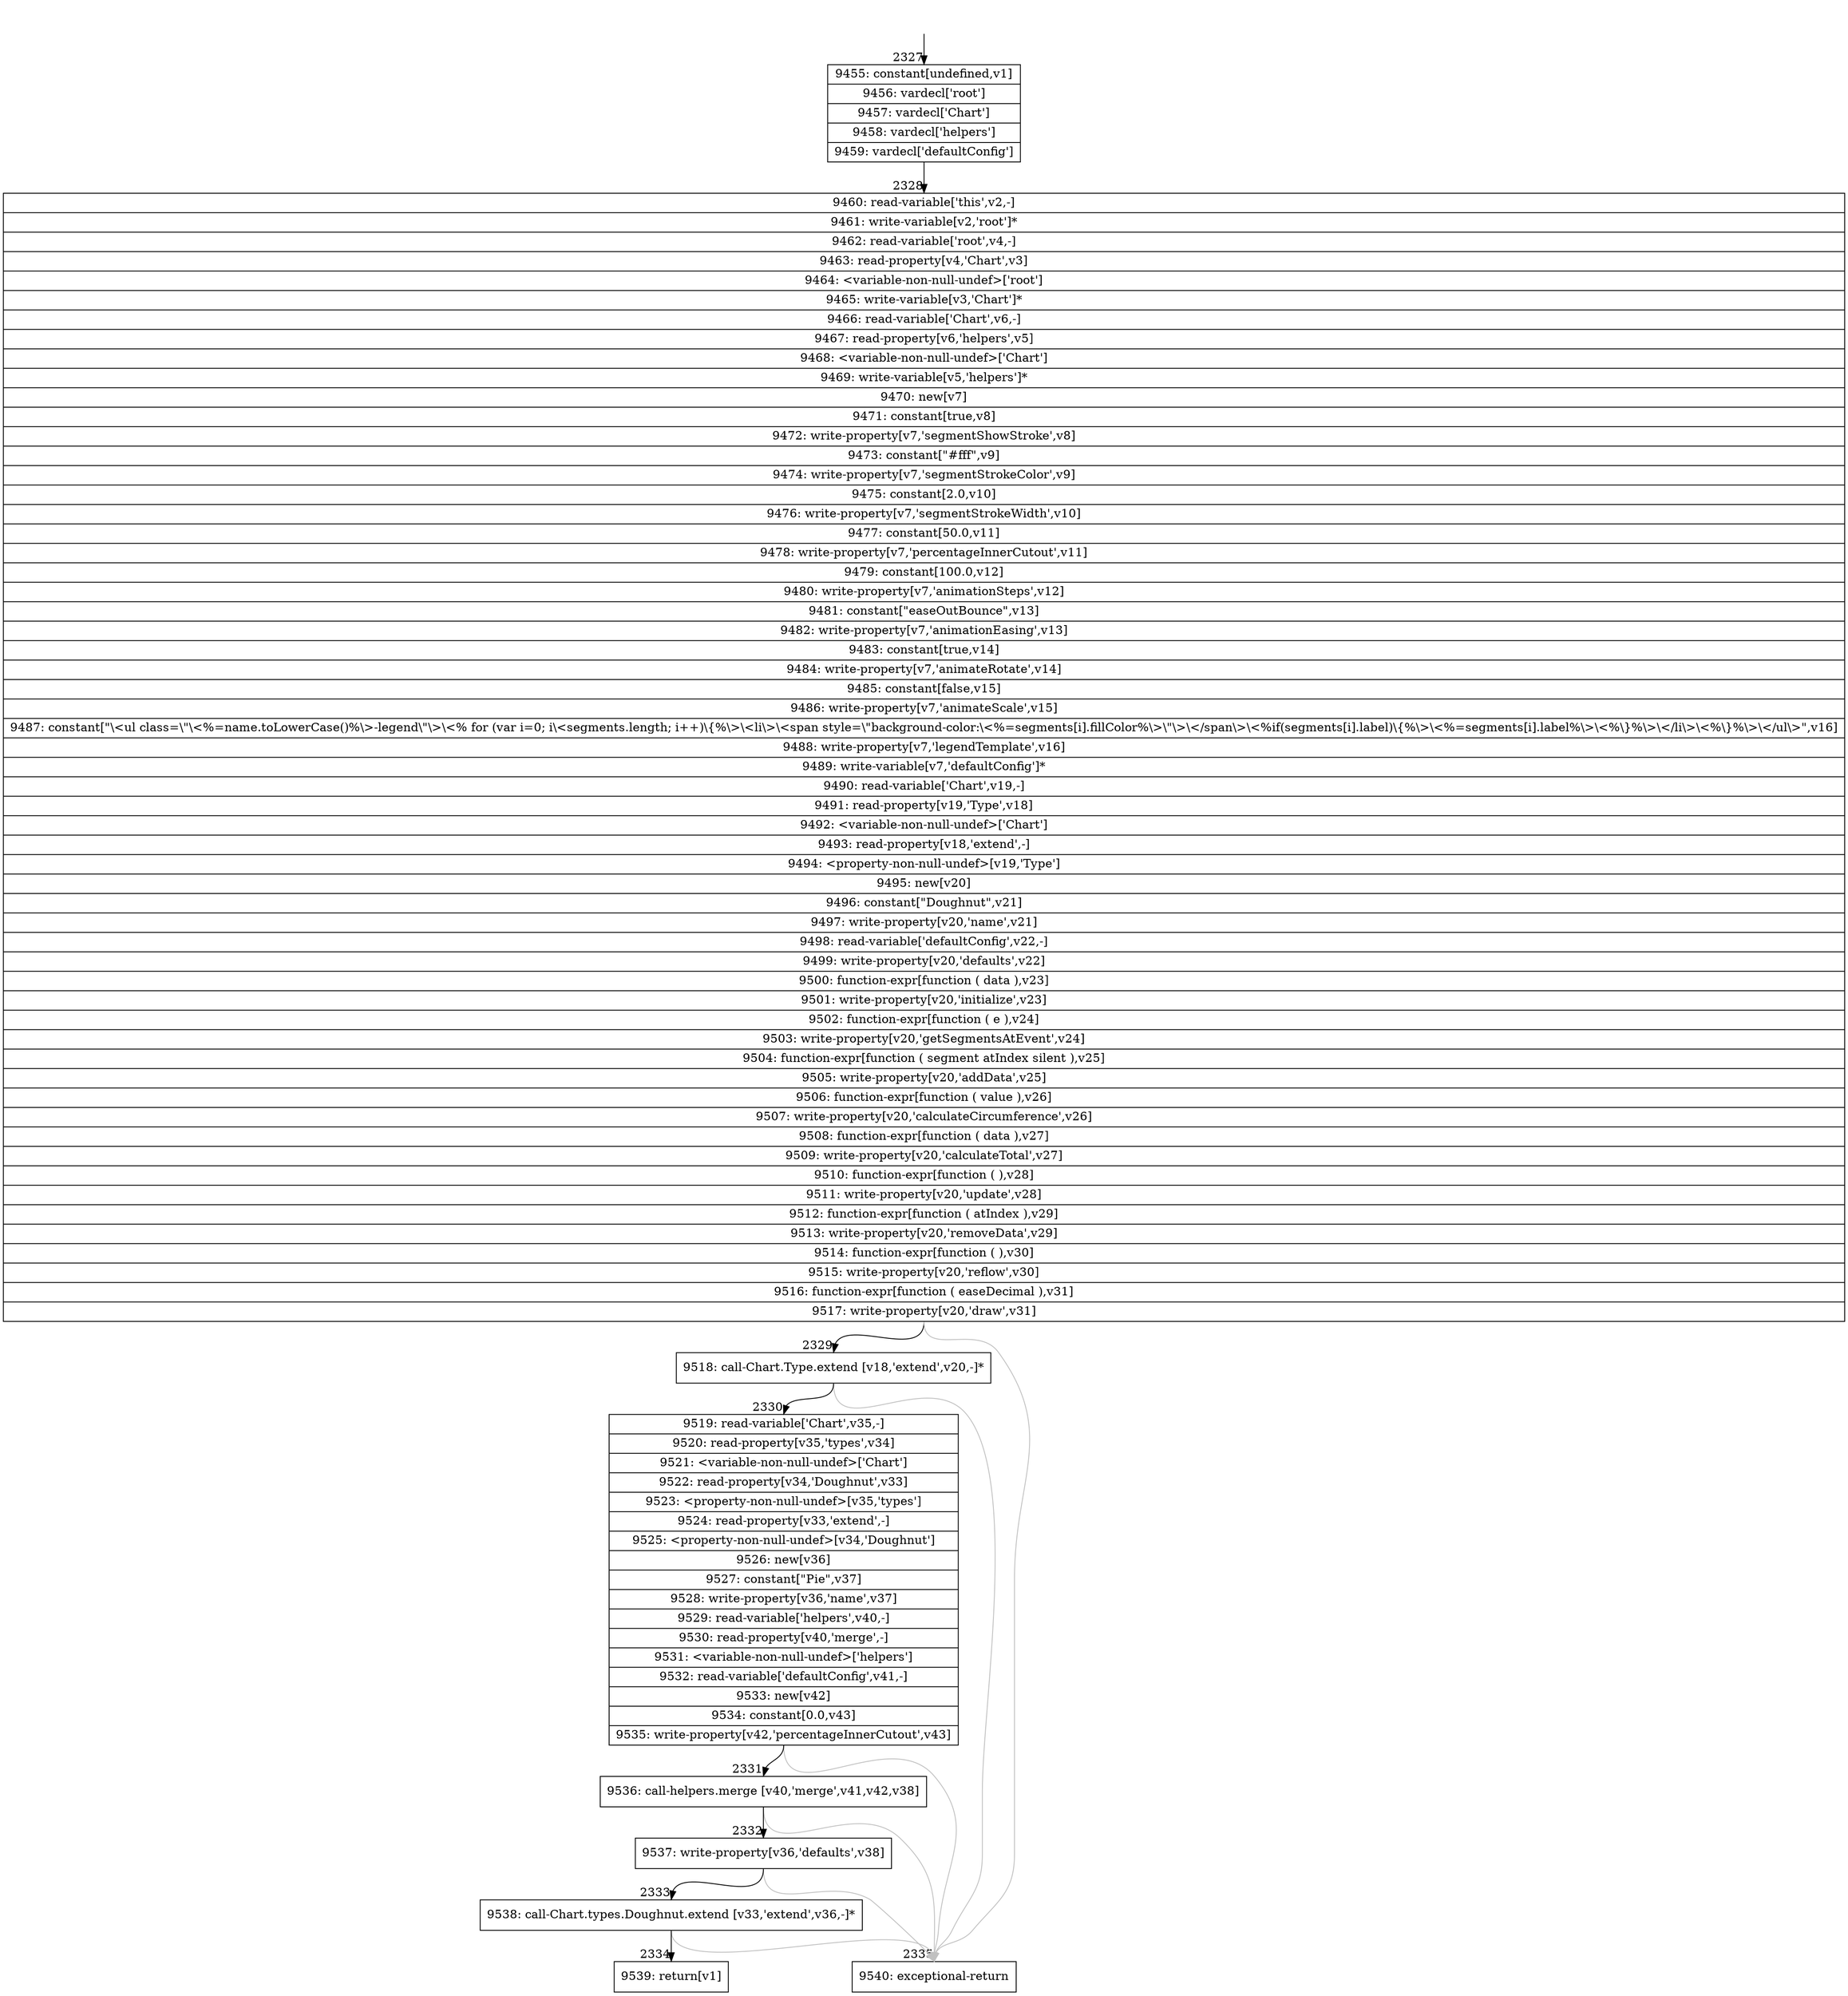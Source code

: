 digraph {
rankdir="TD"
BB_entry196[shape=none,label=""];
BB_entry196 -> BB2327 [tailport=s, headport=n, headlabel="    2327"]
BB2327 [shape=record label="{9455: constant[undefined,v1]|9456: vardecl['root']|9457: vardecl['Chart']|9458: vardecl['helpers']|9459: vardecl['defaultConfig']}" ] 
BB2327 -> BB2328 [tailport=s, headport=n, headlabel="      2328"]
BB2328 [shape=record label="{9460: read-variable['this',v2,-]|9461: write-variable[v2,'root']*|9462: read-variable['root',v4,-]|9463: read-property[v4,'Chart',v3]|9464: \<variable-non-null-undef\>['root']|9465: write-variable[v3,'Chart']*|9466: read-variable['Chart',v6,-]|9467: read-property[v6,'helpers',v5]|9468: \<variable-non-null-undef\>['Chart']|9469: write-variable[v5,'helpers']*|9470: new[v7]|9471: constant[true,v8]|9472: write-property[v7,'segmentShowStroke',v8]|9473: constant[\"#fff\",v9]|9474: write-property[v7,'segmentStrokeColor',v9]|9475: constant[2.0,v10]|9476: write-property[v7,'segmentStrokeWidth',v10]|9477: constant[50.0,v11]|9478: write-property[v7,'percentageInnerCutout',v11]|9479: constant[100.0,v12]|9480: write-property[v7,'animationSteps',v12]|9481: constant[\"easeOutBounce\",v13]|9482: write-property[v7,'animationEasing',v13]|9483: constant[true,v14]|9484: write-property[v7,'animateRotate',v14]|9485: constant[false,v15]|9486: write-property[v7,'animateScale',v15]|9487: constant[\"\\\<ul class=\\\"\\\<%=name.toLowerCase()%\\\>-legend\\\"\\\>\\\<% for (var i=0; i\\\<segments.length; i++)\\\{%\\\>\\\<li\\\>\\\<span style=\\\"background-color:\\\<%=segments[i].fillColor%\\\>\\\"\\\>\\\</span\\\>\\\<%if(segments[i].label)\\\{%\\\>\\\<%=segments[i].label%\\\>\\\<%\\\}%\\\>\\\</li\\\>\\\<%\\\}%\\\>\\\</ul\\\>\",v16]|9488: write-property[v7,'legendTemplate',v16]|9489: write-variable[v7,'defaultConfig']*|9490: read-variable['Chart',v19,-]|9491: read-property[v19,'Type',v18]|9492: \<variable-non-null-undef\>['Chart']|9493: read-property[v18,'extend',-]|9494: \<property-non-null-undef\>[v19,'Type']|9495: new[v20]|9496: constant[\"Doughnut\",v21]|9497: write-property[v20,'name',v21]|9498: read-variable['defaultConfig',v22,-]|9499: write-property[v20,'defaults',v22]|9500: function-expr[function ( data ),v23]|9501: write-property[v20,'initialize',v23]|9502: function-expr[function ( e ),v24]|9503: write-property[v20,'getSegmentsAtEvent',v24]|9504: function-expr[function ( segment atIndex silent ),v25]|9505: write-property[v20,'addData',v25]|9506: function-expr[function ( value ),v26]|9507: write-property[v20,'calculateCircumference',v26]|9508: function-expr[function ( data ),v27]|9509: write-property[v20,'calculateTotal',v27]|9510: function-expr[function ( ),v28]|9511: write-property[v20,'update',v28]|9512: function-expr[function ( atIndex ),v29]|9513: write-property[v20,'removeData',v29]|9514: function-expr[function ( ),v30]|9515: write-property[v20,'reflow',v30]|9516: function-expr[function ( easeDecimal ),v31]|9517: write-property[v20,'draw',v31]}" ] 
BB2328 -> BB2329 [tailport=s, headport=n, headlabel="      2329"]
BB2328 -> BB2335 [tailport=s, headport=n, color=gray, headlabel="      2335"]
BB2329 [shape=record label="{9518: call-Chart.Type.extend [v18,'extend',v20,-]*}" ] 
BB2329 -> BB2330 [tailport=s, headport=n, headlabel="      2330"]
BB2329 -> BB2335 [tailport=s, headport=n, color=gray]
BB2330 [shape=record label="{9519: read-variable['Chart',v35,-]|9520: read-property[v35,'types',v34]|9521: \<variable-non-null-undef\>['Chart']|9522: read-property[v34,'Doughnut',v33]|9523: \<property-non-null-undef\>[v35,'types']|9524: read-property[v33,'extend',-]|9525: \<property-non-null-undef\>[v34,'Doughnut']|9526: new[v36]|9527: constant[\"Pie\",v37]|9528: write-property[v36,'name',v37]|9529: read-variable['helpers',v40,-]|9530: read-property[v40,'merge',-]|9531: \<variable-non-null-undef\>['helpers']|9532: read-variable['defaultConfig',v41,-]|9533: new[v42]|9534: constant[0.0,v43]|9535: write-property[v42,'percentageInnerCutout',v43]}" ] 
BB2330 -> BB2331 [tailport=s, headport=n, headlabel="      2331"]
BB2330 -> BB2335 [tailport=s, headport=n, color=gray]
BB2331 [shape=record label="{9536: call-helpers.merge [v40,'merge',v41,v42,v38]}" ] 
BB2331 -> BB2332 [tailport=s, headport=n, headlabel="      2332"]
BB2331 -> BB2335 [tailport=s, headport=n, color=gray]
BB2332 [shape=record label="{9537: write-property[v36,'defaults',v38]}" ] 
BB2332 -> BB2333 [tailport=s, headport=n, headlabel="      2333"]
BB2332 -> BB2335 [tailport=s, headport=n, color=gray]
BB2333 [shape=record label="{9538: call-Chart.types.Doughnut.extend [v33,'extend',v36,-]*}" ] 
BB2333 -> BB2334 [tailport=s, headport=n, headlabel="      2334"]
BB2333 -> BB2335 [tailport=s, headport=n, color=gray]
BB2334 [shape=record label="{9539: return[v1]}" ] 
BB2335 [shape=record label="{9540: exceptional-return}" ] 
//#$~ 2506
}
